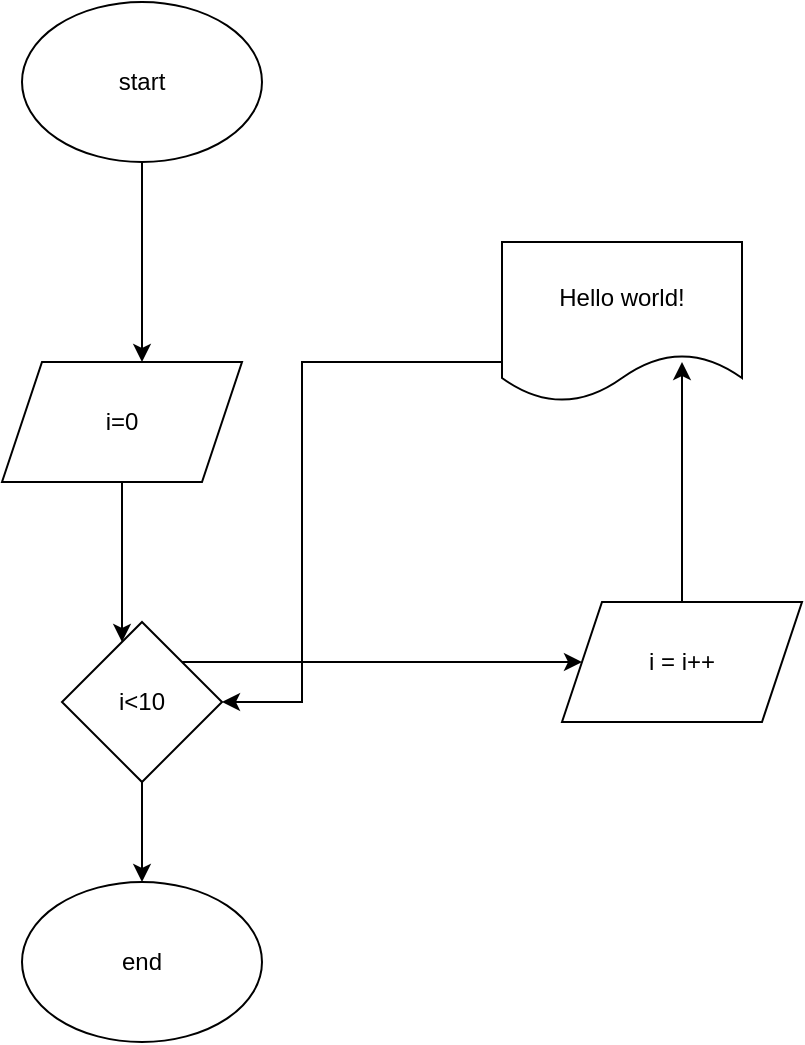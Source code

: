 <mxfile version="14.7.0" type="github">
  <diagram id="C5RBs43oDa-KdzZeNtuy" name="Page-1">
    <mxGraphModel dx="868" dy="450" grid="1" gridSize="10" guides="1" tooltips="1" connect="1" arrows="1" fold="1" page="1" pageScale="1" pageWidth="827" pageHeight="1169" math="0" shadow="0">
      <root>
        <mxCell id="WIyWlLk6GJQsqaUBKTNV-0" />
        <mxCell id="WIyWlLk6GJQsqaUBKTNV-1" parent="WIyWlLk6GJQsqaUBKTNV-0" />
        <mxCell id="3x9uoHtB9MGW8fXXJQ0W-2" style="edgeStyle=orthogonalEdgeStyle;rounded=0;orthogonalLoop=1;jettySize=auto;html=1;" edge="1" parent="WIyWlLk6GJQsqaUBKTNV-1" source="3x9uoHtB9MGW8fXXJQ0W-0">
          <mxGeometry relative="1" as="geometry">
            <mxPoint x="410" y="200" as="targetPoint" />
          </mxGeometry>
        </mxCell>
        <mxCell id="3x9uoHtB9MGW8fXXJQ0W-0" value="start" style="ellipse;whiteSpace=wrap;html=1;" vertex="1" parent="WIyWlLk6GJQsqaUBKTNV-1">
          <mxGeometry x="350" y="20" width="120" height="80" as="geometry" />
        </mxCell>
        <mxCell id="3x9uoHtB9MGW8fXXJQ0W-6" style="edgeStyle=orthogonalEdgeStyle;rounded=0;orthogonalLoop=1;jettySize=auto;html=1;exitX=0.5;exitY=1;exitDx=0;exitDy=0;entryX=0.375;entryY=0.125;entryDx=0;entryDy=0;entryPerimeter=0;" edge="1" parent="WIyWlLk6GJQsqaUBKTNV-1" source="3x9uoHtB9MGW8fXXJQ0W-1" target="3x9uoHtB9MGW8fXXJQ0W-3">
          <mxGeometry relative="1" as="geometry" />
        </mxCell>
        <mxCell id="3x9uoHtB9MGW8fXXJQ0W-1" value="i=0" style="shape=parallelogram;perimeter=parallelogramPerimeter;whiteSpace=wrap;html=1;fixedSize=1;" vertex="1" parent="WIyWlLk6GJQsqaUBKTNV-1">
          <mxGeometry x="340" y="200" width="120" height="60" as="geometry" />
        </mxCell>
        <mxCell id="3x9uoHtB9MGW8fXXJQ0W-9" style="edgeStyle=orthogonalEdgeStyle;rounded=0;orthogonalLoop=1;jettySize=auto;html=1;exitX=1;exitY=0;exitDx=0;exitDy=0;" edge="1" parent="WIyWlLk6GJQsqaUBKTNV-1" source="3x9uoHtB9MGW8fXXJQ0W-3">
          <mxGeometry relative="1" as="geometry">
            <mxPoint x="630" y="350" as="targetPoint" />
          </mxGeometry>
        </mxCell>
        <mxCell id="3x9uoHtB9MGW8fXXJQ0W-14" style="edgeStyle=orthogonalEdgeStyle;rounded=0;orthogonalLoop=1;jettySize=auto;html=1;exitX=0.5;exitY=1;exitDx=0;exitDy=0;" edge="1" parent="WIyWlLk6GJQsqaUBKTNV-1" source="3x9uoHtB9MGW8fXXJQ0W-3" target="3x9uoHtB9MGW8fXXJQ0W-13">
          <mxGeometry relative="1" as="geometry" />
        </mxCell>
        <mxCell id="3x9uoHtB9MGW8fXXJQ0W-3" value="i&amp;lt;10" style="rhombus;whiteSpace=wrap;html=1;" vertex="1" parent="WIyWlLk6GJQsqaUBKTNV-1">
          <mxGeometry x="370" y="330" width="80" height="80" as="geometry" />
        </mxCell>
        <mxCell id="3x9uoHtB9MGW8fXXJQ0W-8" style="edgeStyle=orthogonalEdgeStyle;rounded=0;orthogonalLoop=1;jettySize=auto;html=1;exitX=0;exitY=0.75;exitDx=0;exitDy=0;" edge="1" parent="WIyWlLk6GJQsqaUBKTNV-1" source="3x9uoHtB9MGW8fXXJQ0W-7" target="3x9uoHtB9MGW8fXXJQ0W-3">
          <mxGeometry relative="1" as="geometry">
            <Array as="points">
              <mxPoint x="490" y="200" />
              <mxPoint x="490" y="370" />
            </Array>
          </mxGeometry>
        </mxCell>
        <mxCell id="3x9uoHtB9MGW8fXXJQ0W-7" value="Hello world!" style="shape=document;whiteSpace=wrap;html=1;boundedLbl=1;" vertex="1" parent="WIyWlLk6GJQsqaUBKTNV-1">
          <mxGeometry x="590" y="140" width="120" height="80" as="geometry" />
        </mxCell>
        <mxCell id="3x9uoHtB9MGW8fXXJQ0W-11" style="edgeStyle=orthogonalEdgeStyle;rounded=0;orthogonalLoop=1;jettySize=auto;html=1;entryX=0.75;entryY=0.75;entryDx=0;entryDy=0;entryPerimeter=0;" edge="1" parent="WIyWlLk6GJQsqaUBKTNV-1" source="3x9uoHtB9MGW8fXXJQ0W-10" target="3x9uoHtB9MGW8fXXJQ0W-7">
          <mxGeometry relative="1" as="geometry" />
        </mxCell>
        <mxCell id="3x9uoHtB9MGW8fXXJQ0W-10" value="i = i++" style="shape=parallelogram;perimeter=parallelogramPerimeter;whiteSpace=wrap;html=1;fixedSize=1;" vertex="1" parent="WIyWlLk6GJQsqaUBKTNV-1">
          <mxGeometry x="620" y="320" width="120" height="60" as="geometry" />
        </mxCell>
        <mxCell id="3x9uoHtB9MGW8fXXJQ0W-13" value="end" style="ellipse;whiteSpace=wrap;html=1;" vertex="1" parent="WIyWlLk6GJQsqaUBKTNV-1">
          <mxGeometry x="350" y="460" width="120" height="80" as="geometry" />
        </mxCell>
      </root>
    </mxGraphModel>
  </diagram>
</mxfile>
